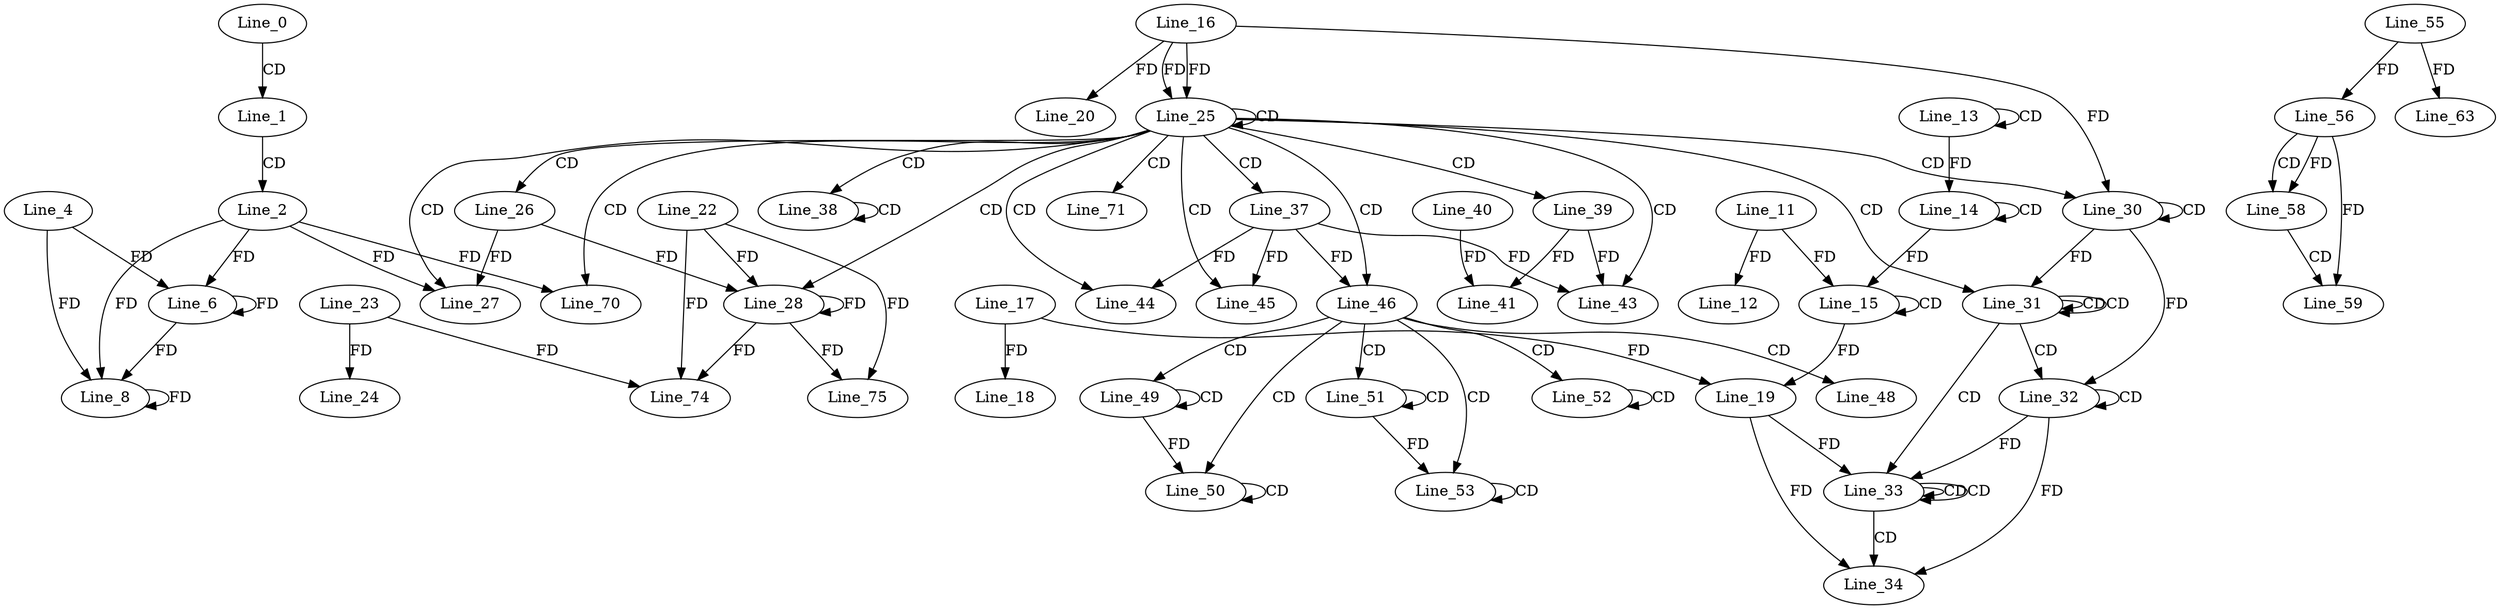 digraph G {
  Line_0;
  Line_1;
  Line_2;
  Line_4;
  Line_6;
  Line_6;
  Line_8;
  Line_11;
  Line_12;
  Line_13;
  Line_13;
  Line_14;
  Line_14;
  Line_15;
  Line_15;
  Line_15;
  Line_17;
  Line_18;
  Line_19;
  Line_16;
  Line_20;
  Line_23;
  Line_24;
  Line_25;
  Line_25;
  Line_26;
  Line_27;
  Line_28;
  Line_22;
  Line_28;
  Line_30;
  Line_30;
  Line_30;
  Line_31;
  Line_31;
  Line_32;
  Line_32;
  Line_33;
  Line_33;
  Line_33;
  Line_19;
  Line_34;
  Line_37;
  Line_38;
  Line_38;
  Line_39;
  Line_41;
  Line_40;
  Line_41;
  Line_43;
  Line_44;
  Line_45;
  Line_46;
  Line_46;
  Line_48;
  Line_48;
  Line_48;
  Line_49;
  Line_49;
  Line_49;
  Line_49;
  Line_50;
  Line_50;
  Line_51;
  Line_51;
  Line_52;
  Line_52;
  Line_53;
  Line_53;
  Line_53;
  Line_55;
  Line_56;
  Line_56;
  Line_58;
  Line_58;
  Line_58;
  Line_59;
  Line_59;
  Line_59;
  Line_63;
  Line_70;
  Line_71;
  Line_74;
  Line_75;
  Line_0 -> Line_1 [ label="CD" ];
  Line_1 -> Line_2 [ label="CD" ];
  Line_4 -> Line_6 [ label="FD" ];
  Line_6 -> Line_6 [ label="FD" ];
  Line_2 -> Line_6 [ label="FD" ];
  Line_4 -> Line_8 [ label="FD" ];
  Line_6 -> Line_8 [ label="FD" ];
  Line_8 -> Line_8 [ label="FD" ];
  Line_2 -> Line_8 [ label="FD" ];
  Line_11 -> Line_12 [ label="FD" ];
  Line_13 -> Line_13 [ label="CD" ];
  Line_14 -> Line_14 [ label="CD" ];
  Line_13 -> Line_14 [ label="FD" ];
  Line_15 -> Line_15 [ label="CD" ];
  Line_14 -> Line_15 [ label="FD" ];
  Line_11 -> Line_15 [ label="FD" ];
  Line_17 -> Line_18 [ label="FD" ];
  Line_15 -> Line_19 [ label="FD" ];
  Line_17 -> Line_19 [ label="FD" ];
  Line_16 -> Line_20 [ label="FD" ];
  Line_23 -> Line_24 [ label="FD" ];
  Line_16 -> Line_25 [ label="FD" ];
  Line_25 -> Line_25 [ label="CD" ];
  Line_16 -> Line_25 [ label="FD" ];
  Line_25 -> Line_26 [ label="CD" ];
  Line_25 -> Line_27 [ label="CD" ];
  Line_2 -> Line_27 [ label="FD" ];
  Line_26 -> Line_27 [ label="FD" ];
  Line_25 -> Line_28 [ label="CD" ];
  Line_22 -> Line_28 [ label="FD" ];
  Line_28 -> Line_28 [ label="FD" ];
  Line_26 -> Line_28 [ label="FD" ];
  Line_25 -> Line_30 [ label="CD" ];
  Line_30 -> Line_30 [ label="CD" ];
  Line_16 -> Line_30 [ label="FD" ];
  Line_25 -> Line_31 [ label="CD" ];
  Line_31 -> Line_31 [ label="CD" ];
  Line_31 -> Line_31 [ label="CD" ];
  Line_30 -> Line_31 [ label="FD" ];
  Line_31 -> Line_32 [ label="CD" ];
  Line_32 -> Line_32 [ label="CD" ];
  Line_30 -> Line_32 [ label="FD" ];
  Line_31 -> Line_33 [ label="CD" ];
  Line_33 -> Line_33 [ label="CD" ];
  Line_33 -> Line_33 [ label="CD" ];
  Line_32 -> Line_33 [ label="FD" ];
  Line_19 -> Line_33 [ label="FD" ];
  Line_33 -> Line_34 [ label="CD" ];
  Line_32 -> Line_34 [ label="FD" ];
  Line_19 -> Line_34 [ label="FD" ];
  Line_25 -> Line_37 [ label="CD" ];
  Line_25 -> Line_38 [ label="CD" ];
  Line_38 -> Line_38 [ label="CD" ];
  Line_25 -> Line_39 [ label="CD" ];
  Line_39 -> Line_41 [ label="FD" ];
  Line_40 -> Line_41 [ label="FD" ];
  Line_25 -> Line_43 [ label="CD" ];
  Line_37 -> Line_43 [ label="FD" ];
  Line_39 -> Line_43 [ label="FD" ];
  Line_25 -> Line_44 [ label="CD" ];
  Line_37 -> Line_44 [ label="FD" ];
  Line_25 -> Line_45 [ label="CD" ];
  Line_37 -> Line_45 [ label="FD" ];
  Line_25 -> Line_46 [ label="CD" ];
  Line_37 -> Line_46 [ label="FD" ];
  Line_46 -> Line_48 [ label="CD" ];
  Line_46 -> Line_49 [ label="CD" ];
  Line_49 -> Line_49 [ label="CD" ];
  Line_46 -> Line_50 [ label="CD" ];
  Line_50 -> Line_50 [ label="CD" ];
  Line_49 -> Line_50 [ label="FD" ];
  Line_46 -> Line_51 [ label="CD" ];
  Line_51 -> Line_51 [ label="CD" ];
  Line_46 -> Line_52 [ label="CD" ];
  Line_52 -> Line_52 [ label="CD" ];
  Line_46 -> Line_53 [ label="CD" ];
  Line_53 -> Line_53 [ label="CD" ];
  Line_51 -> Line_53 [ label="FD" ];
  Line_55 -> Line_56 [ label="FD" ];
  Line_56 -> Line_58 [ label="CD" ];
  Line_56 -> Line_58 [ label="FD" ];
  Line_58 -> Line_59 [ label="CD" ];
  Line_56 -> Line_59 [ label="FD" ];
  Line_55 -> Line_63 [ label="FD" ];
  Line_25 -> Line_70 [ label="CD" ];
  Line_2 -> Line_70 [ label="FD" ];
  Line_25 -> Line_71 [ label="CD" ];
  Line_22 -> Line_74 [ label="FD" ];
  Line_28 -> Line_74 [ label="FD" ];
  Line_23 -> Line_74 [ label="FD" ];
  Line_22 -> Line_75 [ label="FD" ];
  Line_28 -> Line_75 [ label="FD" ];
}
